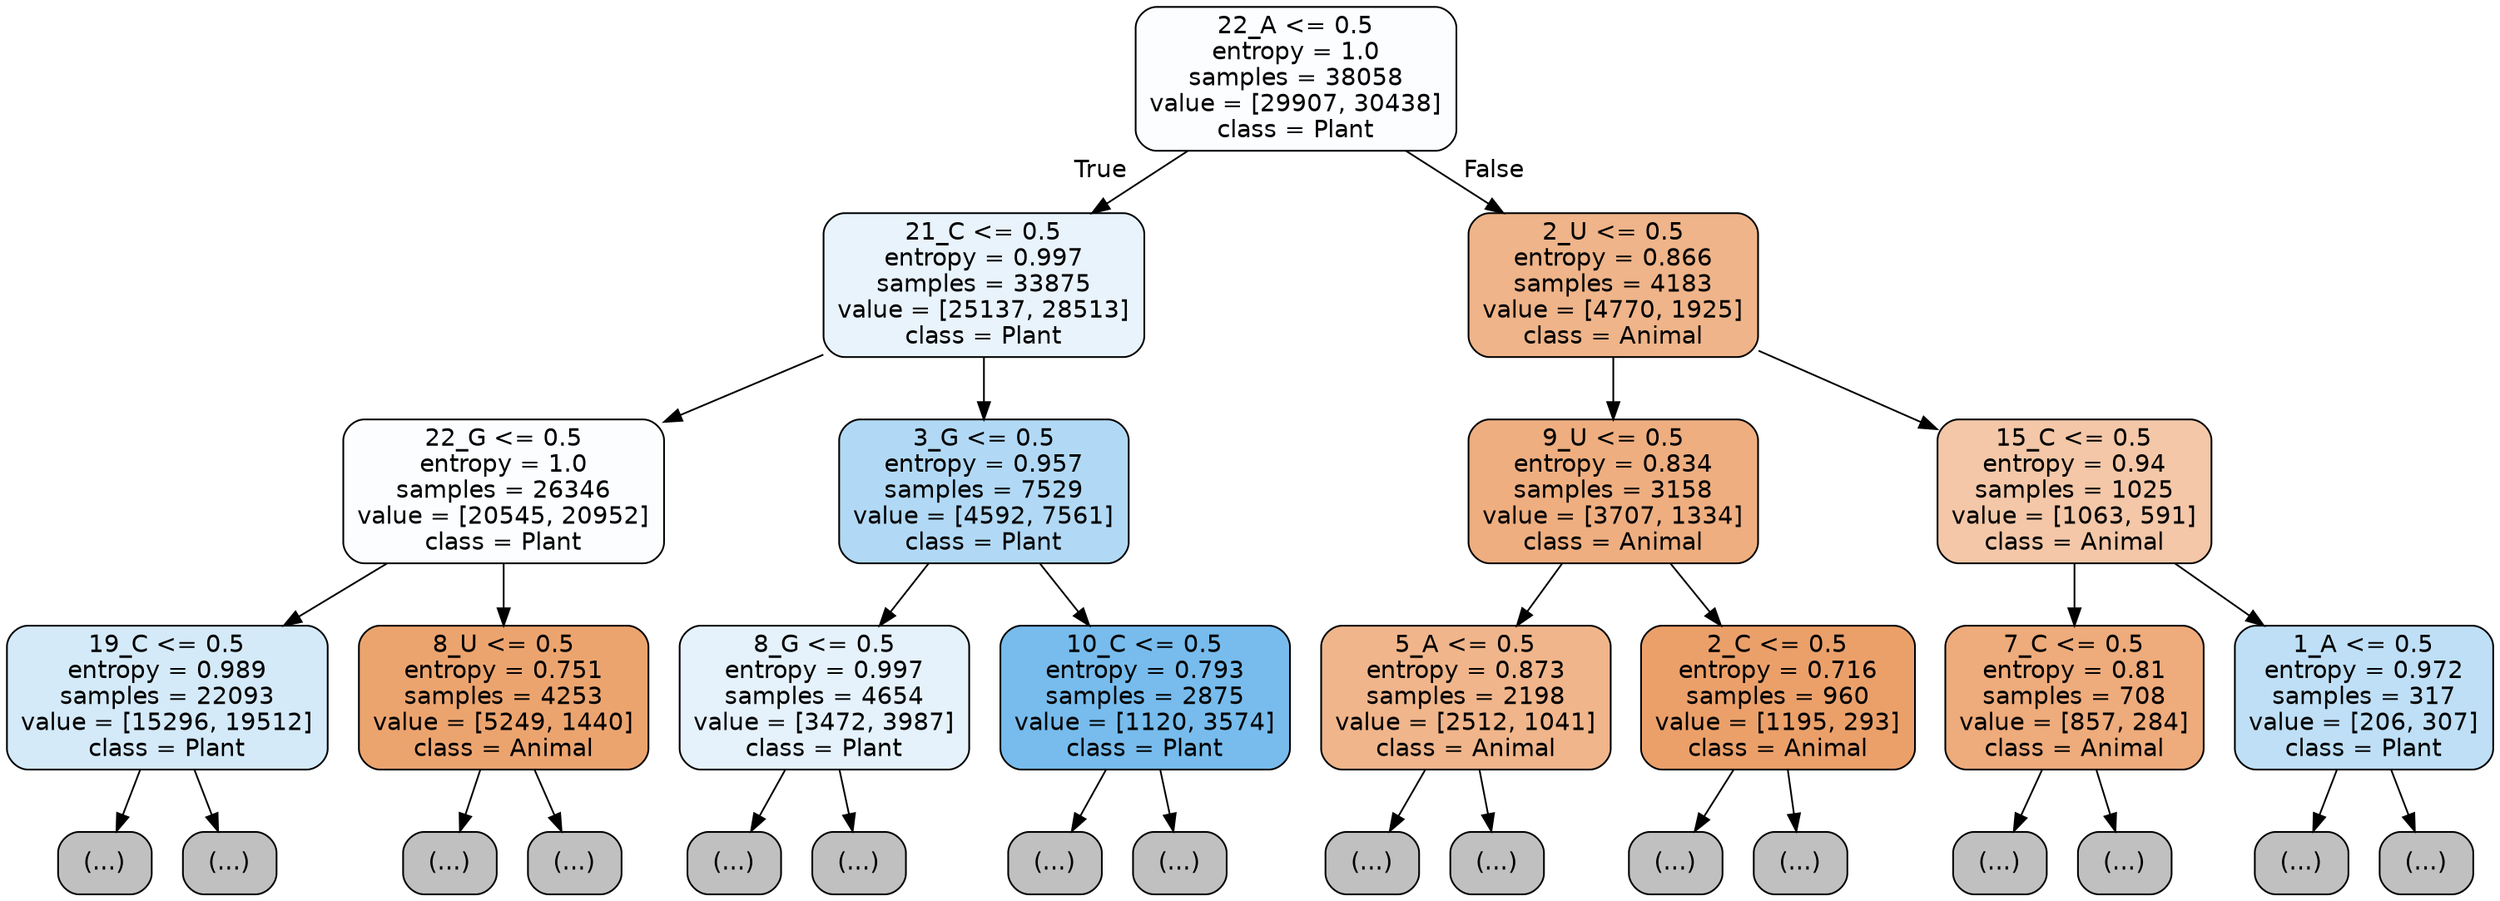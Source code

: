 digraph Tree {
node [shape=box, style="filled, rounded", color="black", fontname="helvetica"] ;
edge [fontname="helvetica"] ;
0 [label="22_A <= 0.5\nentropy = 1.0\nsamples = 38058\nvalue = [29907, 30438]\nclass = Plant", fillcolor="#fcfdff"] ;
1 [label="21_C <= 0.5\nentropy = 0.997\nsamples = 33875\nvalue = [25137, 28513]\nclass = Plant", fillcolor="#e8f3fc"] ;
0 -> 1 [labeldistance=2.5, labelangle=45, headlabel="True"] ;
2 [label="22_G <= 0.5\nentropy = 1.0\nsamples = 26346\nvalue = [20545, 20952]\nclass = Plant", fillcolor="#fbfdfe"] ;
1 -> 2 ;
3 [label="19_C <= 0.5\nentropy = 0.989\nsamples = 22093\nvalue = [15296, 19512]\nclass = Plant", fillcolor="#d4eaf9"] ;
2 -> 3 ;
4 [label="(...)", fillcolor="#C0C0C0"] ;
3 -> 4 ;
7503 [label="(...)", fillcolor="#C0C0C0"] ;
3 -> 7503 ;
10066 [label="8_U <= 0.5\nentropy = 0.751\nsamples = 4253\nvalue = [5249, 1440]\nclass = Animal", fillcolor="#eca46f"] ;
2 -> 10066 ;
10067 [label="(...)", fillcolor="#C0C0C0"] ;
10066 -> 10067 ;
11268 [label="(...)", fillcolor="#C0C0C0"] ;
10066 -> 11268 ;
11723 [label="3_G <= 0.5\nentropy = 0.957\nsamples = 7529\nvalue = [4592, 7561]\nclass = Plant", fillcolor="#b1d9f5"] ;
1 -> 11723 ;
11724 [label="8_G <= 0.5\nentropy = 0.997\nsamples = 4654\nvalue = [3472, 3987]\nclass = Plant", fillcolor="#e5f2fc"] ;
11723 -> 11724 ;
11725 [label="(...)", fillcolor="#C0C0C0"] ;
11724 -> 11725 ;
13198 [label="(...)", fillcolor="#C0C0C0"] ;
11724 -> 13198 ;
13721 [label="10_C <= 0.5\nentropy = 0.793\nsamples = 2875\nvalue = [1120, 3574]\nclass = Plant", fillcolor="#77bced"] ;
11723 -> 13721 ;
13722 [label="(...)", fillcolor="#C0C0C0"] ;
13721 -> 13722 ;
14355 [label="(...)", fillcolor="#C0C0C0"] ;
13721 -> 14355 ;
14502 [label="2_U <= 0.5\nentropy = 0.866\nsamples = 4183\nvalue = [4770, 1925]\nclass = Animal", fillcolor="#efb489"] ;
0 -> 14502 [labeldistance=2.5, labelangle=-45, headlabel="False"] ;
14503 [label="9_U <= 0.5\nentropy = 0.834\nsamples = 3158\nvalue = [3707, 1334]\nclass = Animal", fillcolor="#eeae80"] ;
14502 -> 14503 ;
14504 [label="5_A <= 0.5\nentropy = 0.873\nsamples = 2198\nvalue = [2512, 1041]\nclass = Animal", fillcolor="#f0b58b"] ;
14503 -> 14504 ;
14505 [label="(...)", fillcolor="#C0C0C0"] ;
14504 -> 14505 ;
15334 [label="(...)", fillcolor="#C0C0C0"] ;
14504 -> 15334 ;
15579 [label="2_C <= 0.5\nentropy = 0.716\nsamples = 960\nvalue = [1195, 293]\nclass = Animal", fillcolor="#eba06a"] ;
14503 -> 15579 ;
15580 [label="(...)", fillcolor="#C0C0C0"] ;
15579 -> 15580 ;
15847 [label="(...)", fillcolor="#C0C0C0"] ;
15579 -> 15847 ;
15952 [label="15_C <= 0.5\nentropy = 0.94\nsamples = 1025\nvalue = [1063, 591]\nclass = Animal", fillcolor="#f3c7a7"] ;
14502 -> 15952 ;
15953 [label="7_C <= 0.5\nentropy = 0.81\nsamples = 708\nvalue = [857, 284]\nclass = Animal", fillcolor="#eeab7b"] ;
15952 -> 15953 ;
15954 [label="(...)", fillcolor="#C0C0C0"] ;
15953 -> 15954 ;
16251 [label="(...)", fillcolor="#C0C0C0"] ;
15953 -> 16251 ;
16318 [label="1_A <= 0.5\nentropy = 0.972\nsamples = 317\nvalue = [206, 307]\nclass = Plant", fillcolor="#bedff6"] ;
15952 -> 16318 ;
16319 [label="(...)", fillcolor="#C0C0C0"] ;
16318 -> 16319 ;
16420 [label="(...)", fillcolor="#C0C0C0"] ;
16318 -> 16420 ;
}